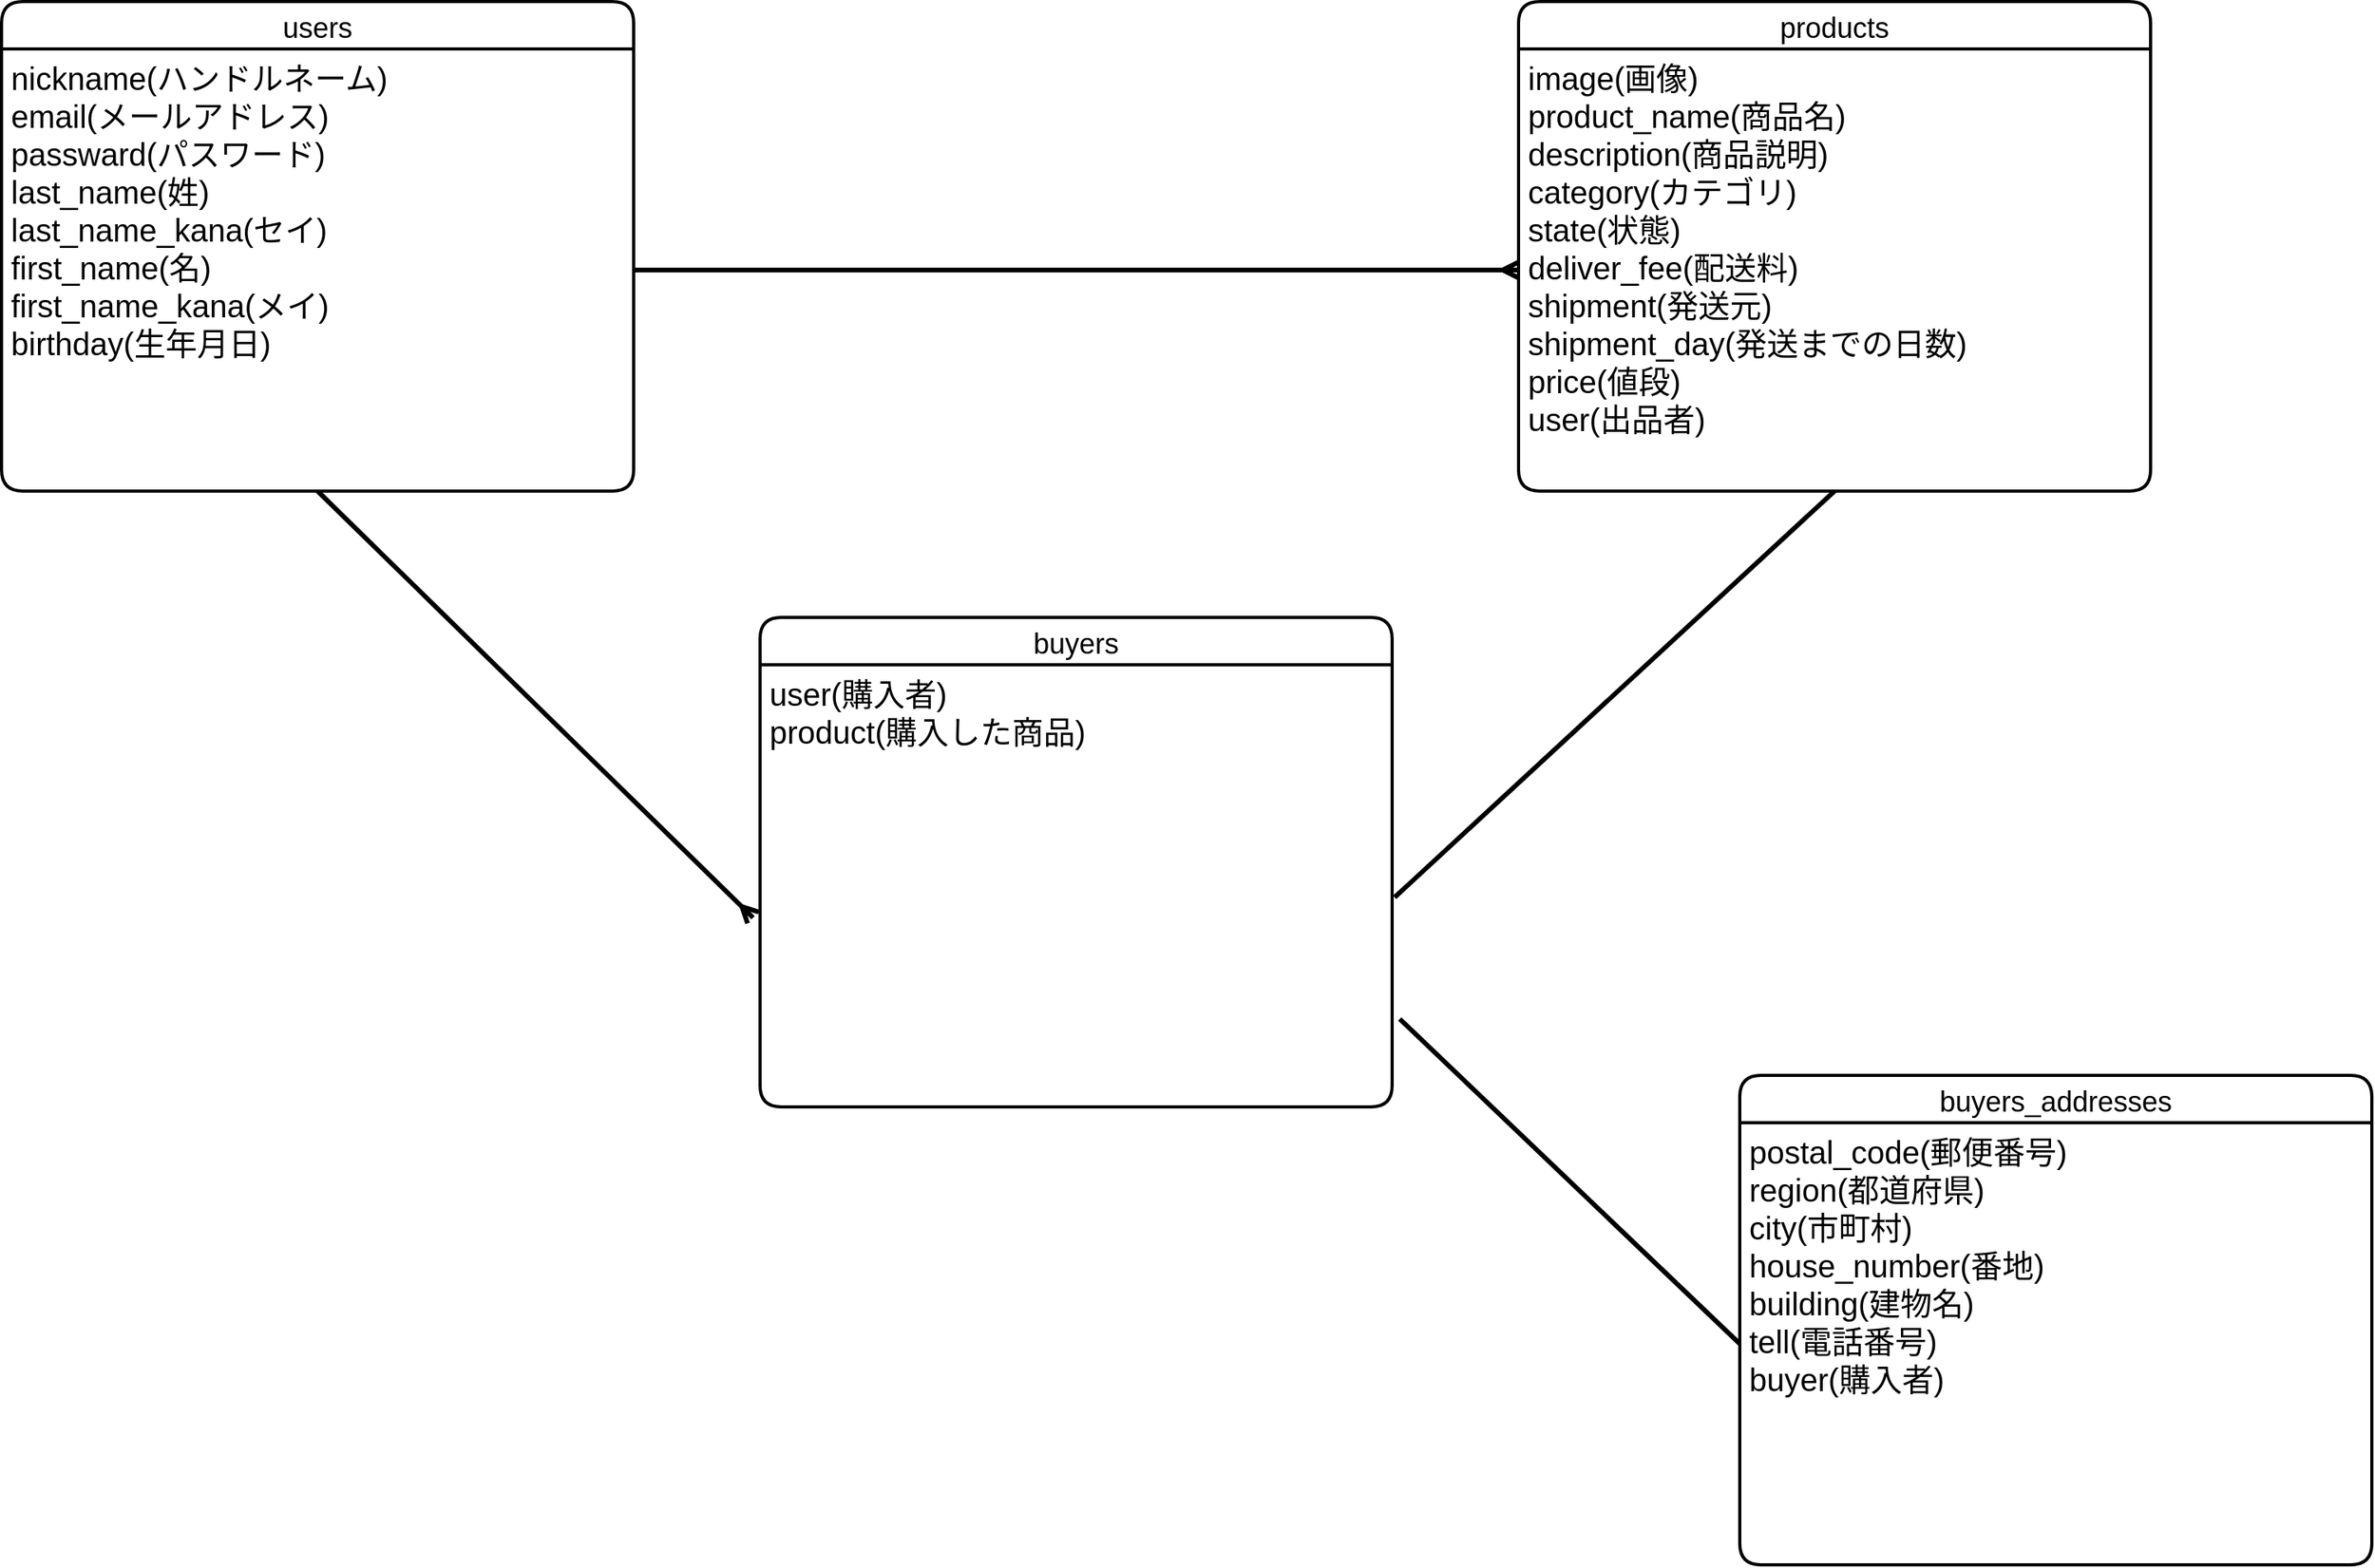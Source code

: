 <mxfile version="14.2.4" type="embed">
    <diagram id="DugbqPWj5DXkimJEOUnK" name="ページ1">
        <mxGraphModel dx="781" dy="318" grid="1" gridSize="10" guides="1" tooltips="1" connect="1" arrows="1" fold="1" page="1" pageScale="1" pageWidth="827" pageHeight="1169" math="0" shadow="0">
            <root>
                <mxCell id="0"/>
                <mxCell id="1" parent="0"/>
                <mxCell id="21" value="users" style="swimlane;childLayout=stackLayout;horizontal=1;startSize=30;horizontalStack=0;rounded=1;fontSize=18;fontStyle=0;strokeWidth=2;resizeParent=0;resizeLast=1;shadow=0;dashed=0;align=center;direction=east;" parent="1" vertex="1">
                    <mxGeometry x="40" y="110" width="400" height="310" as="geometry"/>
                </mxCell>
                <mxCell id="22" value="nickname(ハンドルネーム)&#10;email(メールアドレス)&#10;passward(パスワード)&#10;last_name(姓)&#10;last_name_kana(セイ)&#10;first_name(名)&#10;first_name_kana(メイ)&#10;birthday(生年月日)" style="align=left;strokeColor=none;fillColor=none;spacingLeft=4;fontSize=20;verticalAlign=top;resizable=0;rotatable=0;part=1;" parent="21" vertex="1">
                    <mxGeometry y="30" width="400" height="280" as="geometry"/>
                </mxCell>
                <mxCell id="25" value="products" style="swimlane;childLayout=stackLayout;horizontal=1;startSize=30;horizontalStack=0;rounded=1;fontSize=18;fontStyle=0;strokeWidth=2;resizeParent=0;resizeLast=1;shadow=0;dashed=0;align=center;fillColor=none;" parent="1" vertex="1">
                    <mxGeometry x="1000" y="110" width="400" height="310" as="geometry"/>
                </mxCell>
                <mxCell id="26" value="image(画像)&#10;product_name(商品名)&#10;description(商品説明)&#10;category(カテゴリ)&#10;state(状態)&#10;deliver_fee(配送料)&#10;shipment(発送元)&#10;shipment_day(発送までの日数)&#10;price(値段)&#10;user(出品者)" style="align=left;strokeColor=none;fillColor=none;spacingLeft=4;fontSize=20;verticalAlign=top;resizable=0;rotatable=0;part=1;" parent="25" vertex="1">
                    <mxGeometry y="30" width="400" height="280" as="geometry"/>
                </mxCell>
                <mxCell id="29" value="buyers" style="swimlane;childLayout=stackLayout;horizontal=1;startSize=30;horizontalStack=0;rounded=1;fontSize=18;fontStyle=0;strokeWidth=2;resizeParent=0;resizeLast=1;shadow=0;dashed=0;align=center;" parent="1" vertex="1">
                    <mxGeometry x="520" y="500" width="400" height="310" as="geometry"/>
                </mxCell>
                <mxCell id="30" value="user(購入者)&#10;product(購入した商品)" style="align=left;strokeColor=none;fillColor=none;spacingLeft=4;fontSize=20;verticalAlign=top;resizable=0;rotatable=0;part=1;" parent="29" vertex="1">
                    <mxGeometry y="30" width="400" height="280" as="geometry"/>
                </mxCell>
                <mxCell id="47" style="rounded=0;orthogonalLoop=1;jettySize=auto;html=1;exitX=1;exitY=0.5;exitDx=0;exitDy=0;strokeWidth=3;startArrow=none;endArrow=ERmany;endFill=0;startFill=0;entryX=0;entryY=0.5;entryDx=0;entryDy=0;" parent="1" source="22" target="26" edge="1">
                    <mxGeometry relative="1" as="geometry">
                        <mxPoint x="960" y="280" as="targetPoint"/>
                    </mxGeometry>
                </mxCell>
                <mxCell id="48" style="edgeStyle=none;rounded=0;orthogonalLoop=1;jettySize=auto;html=1;exitX=0.5;exitY=1;exitDx=0;exitDy=0;entryX=1.004;entryY=0.526;entryDx=0;entryDy=0;entryPerimeter=0;startArrow=none;startFill=0;endArrow=none;endFill=0;strokeWidth=3;" parent="1" source="26" target="30" edge="1">
                    <mxGeometry relative="1" as="geometry"/>
                </mxCell>
                <mxCell id="49" style="edgeStyle=none;rounded=0;orthogonalLoop=1;jettySize=auto;html=1;exitX=0.5;exitY=1;exitDx=0;exitDy=0;entryX=-0.011;entryY=0.572;entryDx=0;entryDy=0;entryPerimeter=0;startArrow=none;startFill=0;endArrow=ERmany;endFill=0;strokeWidth=3;" parent="1" source="22" target="30" edge="1">
                    <mxGeometry relative="1" as="geometry"/>
                </mxCell>
                <mxCell id="50" value="buyers_addresses" style="swimlane;childLayout=stackLayout;horizontal=1;startSize=30;horizontalStack=0;rounded=1;fontSize=18;fontStyle=0;strokeWidth=2;resizeParent=0;resizeLast=1;shadow=0;dashed=0;align=center;" parent="1" vertex="1">
                    <mxGeometry x="1140" y="790" width="400" height="310" as="geometry"/>
                </mxCell>
                <mxCell id="51" value="postal_code(郵便番号)&#10;region(都道府県)&#10;city(市町村)&#10;house_number(番地)&#10;building(建物名)&#10;tell(電話番号)&#10;buyer(購入者)" style="align=left;strokeColor=none;fillColor=none;spacingLeft=4;fontSize=20;verticalAlign=top;resizable=0;rotatable=0;part=1;" parent="50" vertex="1">
                    <mxGeometry y="30" width="400" height="280" as="geometry"/>
                </mxCell>
                <mxCell id="52" style="edgeStyle=none;rounded=0;orthogonalLoop=1;jettySize=auto;html=1;exitX=0;exitY=0.5;exitDx=0;exitDy=0;entryX=1.012;entryY=0.801;entryDx=0;entryDy=0;entryPerimeter=0;startArrow=none;startFill=0;endArrow=none;endFill=0;strokeWidth=3;" parent="1" source="51" target="30" edge="1">
                    <mxGeometry relative="1" as="geometry"/>
                </mxCell>
            </root>
        </mxGraphModel>
    </diagram>
</mxfile>